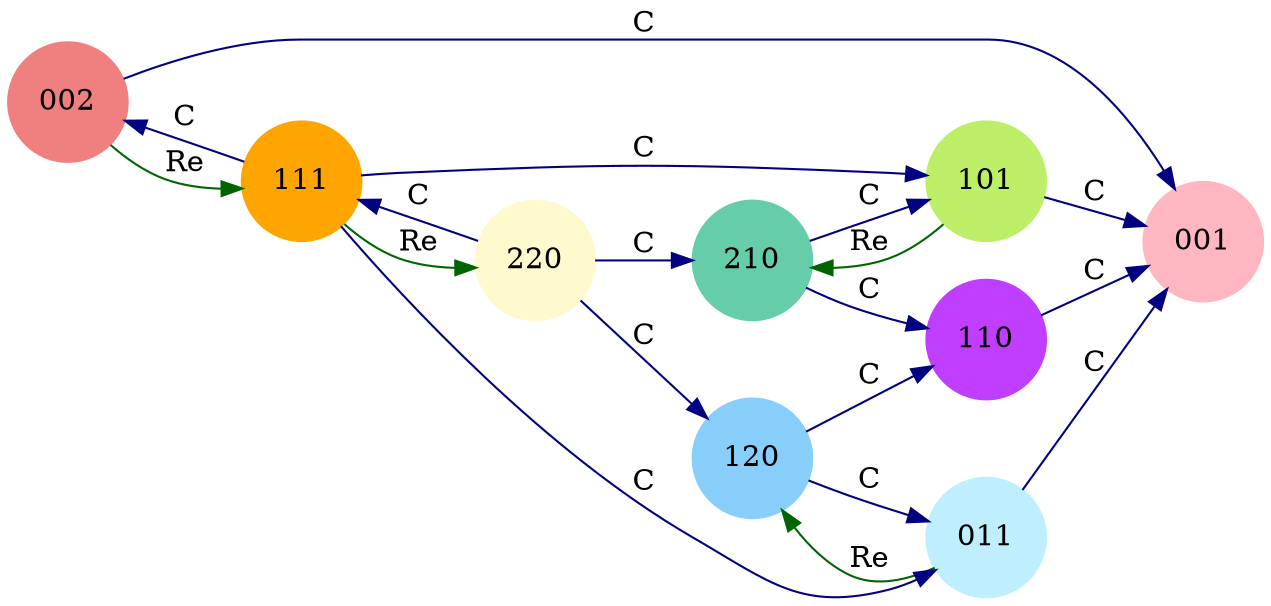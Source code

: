 digraph markov_chain {
	rankdir = LR
	001[shape = circle, style = filled, color = lightpink];
	002[shape = circle, style = filled, color = lightcoral];
	011[shape = circle, style = filled, color = lightblue1];
	101[shape = circle, style = filled, color = darkolivegreen2];
	110[shape = circle, style = filled, color = darkorchid1];
	111[shape = circle, style = filled, color = orange];
	120[shape = circle, style = filled, color = lightskyblue];
	210[shape = circle, style = filled, color = mediumaquamarine];
	220[shape = circle, style = filled, color = lemonchiffon];
	002 -> 001 [ label = C, color = navy  ];
	002 -> 111 [ label = Re, color = darkgreen  ];
	011 -> 001 [ label = C, color = navy  ];
	011 -> 120 [ label = Re, color = darkgreen  ];
	101 -> 001 [ label = C, color = navy  ];
	101 -> 210 [ label = Re, color = darkgreen  ];
	110 -> 001 [ label = C, color = navy  ];
	111 -> 002 [ label = C, color = navy  ];
	111 -> 011 [ label = C, color = navy  ];
	111 -> 101 [ label = C, color = navy  ];
	111 -> 220 [ label = Re, color = darkgreen  ];
	120 -> 011 [ label = C, color = navy  ];
	120 -> 110 [ label = C, color = navy  ];
	210 -> 101 [ label = C, color = navy  ];
	210 -> 110 [ label = C, color = navy  ];
	220 -> 111 [ label = C, color = navy  ];
	220 -> 120 [ label = C, color = navy  ];
	220 -> 210 [ label = C, color = navy  ];
}